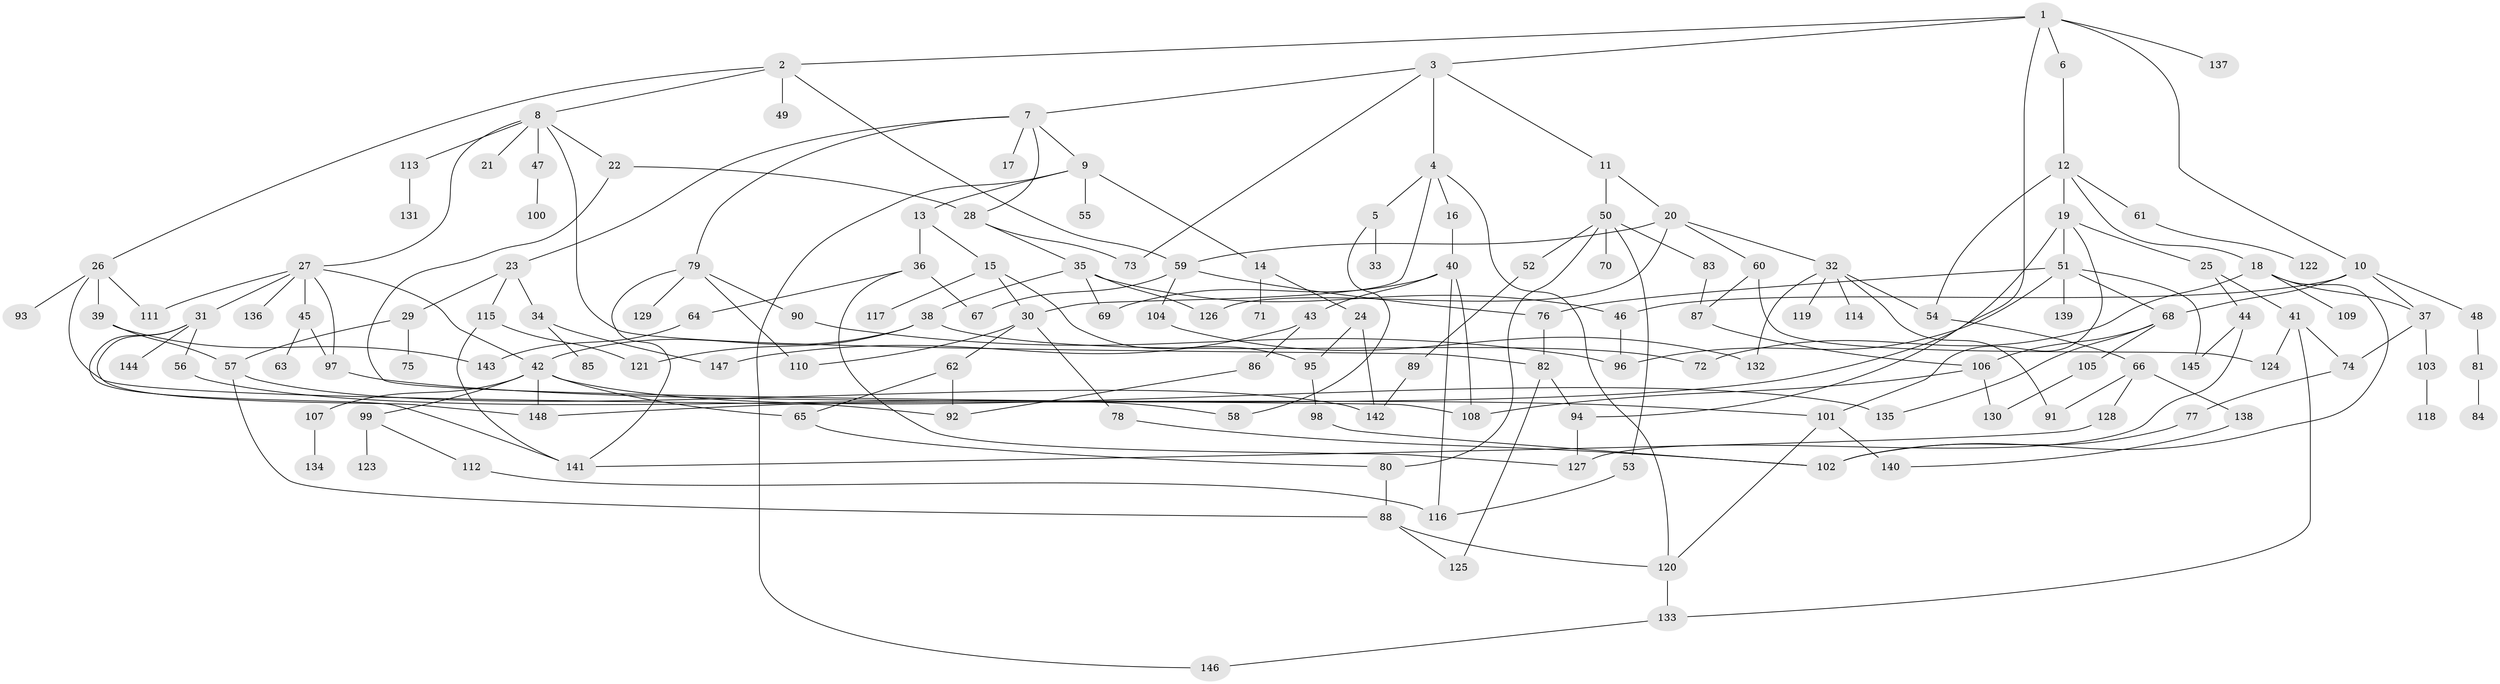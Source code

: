 // coarse degree distribution, {9: 0.019417475728155338, 10: 0.009708737864077669, 6: 0.038834951456310676, 2: 0.2912621359223301, 5: 0.10679611650485436, 4: 0.0970873786407767, 3: 0.17475728155339806, 7: 0.038834951456310676, 8: 0.009708737864077669, 1: 0.20388349514563106, 12: 0.009708737864077669}
// Generated by graph-tools (version 1.1) at 2025/23/03/03/25 07:23:30]
// undirected, 148 vertices, 211 edges
graph export_dot {
graph [start="1"]
  node [color=gray90,style=filled];
  1;
  2;
  3;
  4;
  5;
  6;
  7;
  8;
  9;
  10;
  11;
  12;
  13;
  14;
  15;
  16;
  17;
  18;
  19;
  20;
  21;
  22;
  23;
  24;
  25;
  26;
  27;
  28;
  29;
  30;
  31;
  32;
  33;
  34;
  35;
  36;
  37;
  38;
  39;
  40;
  41;
  42;
  43;
  44;
  45;
  46;
  47;
  48;
  49;
  50;
  51;
  52;
  53;
  54;
  55;
  56;
  57;
  58;
  59;
  60;
  61;
  62;
  63;
  64;
  65;
  66;
  67;
  68;
  69;
  70;
  71;
  72;
  73;
  74;
  75;
  76;
  77;
  78;
  79;
  80;
  81;
  82;
  83;
  84;
  85;
  86;
  87;
  88;
  89;
  90;
  91;
  92;
  93;
  94;
  95;
  96;
  97;
  98;
  99;
  100;
  101;
  102;
  103;
  104;
  105;
  106;
  107;
  108;
  109;
  110;
  111;
  112;
  113;
  114;
  115;
  116;
  117;
  118;
  119;
  120;
  121;
  122;
  123;
  124;
  125;
  126;
  127;
  128;
  129;
  130;
  131;
  132;
  133;
  134;
  135;
  136;
  137;
  138;
  139;
  140;
  141;
  142;
  143;
  144;
  145;
  146;
  147;
  148;
  1 -- 2;
  1 -- 3;
  1 -- 6;
  1 -- 10;
  1 -- 94;
  1 -- 137;
  2 -- 8;
  2 -- 26;
  2 -- 49;
  2 -- 59;
  3 -- 4;
  3 -- 7;
  3 -- 11;
  3 -- 73;
  4 -- 5;
  4 -- 16;
  4 -- 30;
  4 -- 120;
  5 -- 33;
  5 -- 58;
  6 -- 12;
  7 -- 9;
  7 -- 17;
  7 -- 23;
  7 -- 28;
  7 -- 79;
  8 -- 21;
  8 -- 22;
  8 -- 27;
  8 -- 47;
  8 -- 113;
  8 -- 82;
  9 -- 13;
  9 -- 14;
  9 -- 55;
  9 -- 146;
  10 -- 48;
  10 -- 37;
  10 -- 46;
  10 -- 68;
  11 -- 20;
  11 -- 50;
  12 -- 18;
  12 -- 19;
  12 -- 54;
  12 -- 61;
  13 -- 15;
  13 -- 36;
  14 -- 24;
  14 -- 71;
  15 -- 117;
  15 -- 95;
  15 -- 30;
  16 -- 40;
  18 -- 37;
  18 -- 72;
  18 -- 109;
  18 -- 102;
  19 -- 25;
  19 -- 51;
  19 -- 148;
  19 -- 101;
  20 -- 32;
  20 -- 59;
  20 -- 60;
  20 -- 126;
  22 -- 28;
  22 -- 108;
  23 -- 29;
  23 -- 34;
  23 -- 115;
  24 -- 95;
  24 -- 142;
  25 -- 41;
  25 -- 44;
  26 -- 39;
  26 -- 92;
  26 -- 93;
  26 -- 111;
  27 -- 31;
  27 -- 45;
  27 -- 111;
  27 -- 136;
  27 -- 97;
  27 -- 42;
  28 -- 35;
  28 -- 73;
  29 -- 75;
  29 -- 57;
  30 -- 62;
  30 -- 78;
  30 -- 110;
  31 -- 56;
  31 -- 141;
  31 -- 144;
  31 -- 148;
  32 -- 91;
  32 -- 114;
  32 -- 119;
  32 -- 132;
  32 -- 54;
  34 -- 85;
  34 -- 147;
  35 -- 38;
  35 -- 46;
  35 -- 69;
  35 -- 126;
  36 -- 64;
  36 -- 127;
  36 -- 67;
  37 -- 74;
  37 -- 103;
  38 -- 42;
  38 -- 121;
  38 -- 72;
  39 -- 57;
  39 -- 143;
  40 -- 43;
  40 -- 116;
  40 -- 69;
  40 -- 108;
  41 -- 124;
  41 -- 133;
  41 -- 74;
  42 -- 99;
  42 -- 107;
  42 -- 135;
  42 -- 65;
  42 -- 148;
  43 -- 86;
  43 -- 147;
  44 -- 145;
  44 -- 127;
  45 -- 63;
  45 -- 97;
  46 -- 96;
  47 -- 100;
  48 -- 81;
  50 -- 52;
  50 -- 53;
  50 -- 70;
  50 -- 80;
  50 -- 83;
  51 -- 68;
  51 -- 76;
  51 -- 139;
  51 -- 145;
  51 -- 96;
  52 -- 89;
  53 -- 116;
  54 -- 66;
  56 -- 58;
  57 -- 142;
  57 -- 88;
  59 -- 67;
  59 -- 104;
  59 -- 76;
  60 -- 87;
  60 -- 124;
  61 -- 122;
  62 -- 65;
  62 -- 92;
  64 -- 143;
  65 -- 80;
  66 -- 128;
  66 -- 138;
  66 -- 91;
  68 -- 105;
  68 -- 106;
  68 -- 135;
  74 -- 77;
  76 -- 82;
  77 -- 102;
  78 -- 102;
  79 -- 90;
  79 -- 110;
  79 -- 129;
  79 -- 141;
  80 -- 88;
  81 -- 84;
  82 -- 125;
  82 -- 94;
  83 -- 87;
  86 -- 92;
  87 -- 106;
  88 -- 120;
  88 -- 125;
  89 -- 142;
  90 -- 96;
  94 -- 127;
  95 -- 98;
  97 -- 101;
  98 -- 102;
  99 -- 112;
  99 -- 123;
  101 -- 140;
  101 -- 120;
  103 -- 118;
  104 -- 132;
  105 -- 130;
  106 -- 108;
  106 -- 130;
  107 -- 134;
  112 -- 116;
  113 -- 131;
  115 -- 121;
  115 -- 141;
  120 -- 133;
  128 -- 141;
  133 -- 146;
  138 -- 140;
}
